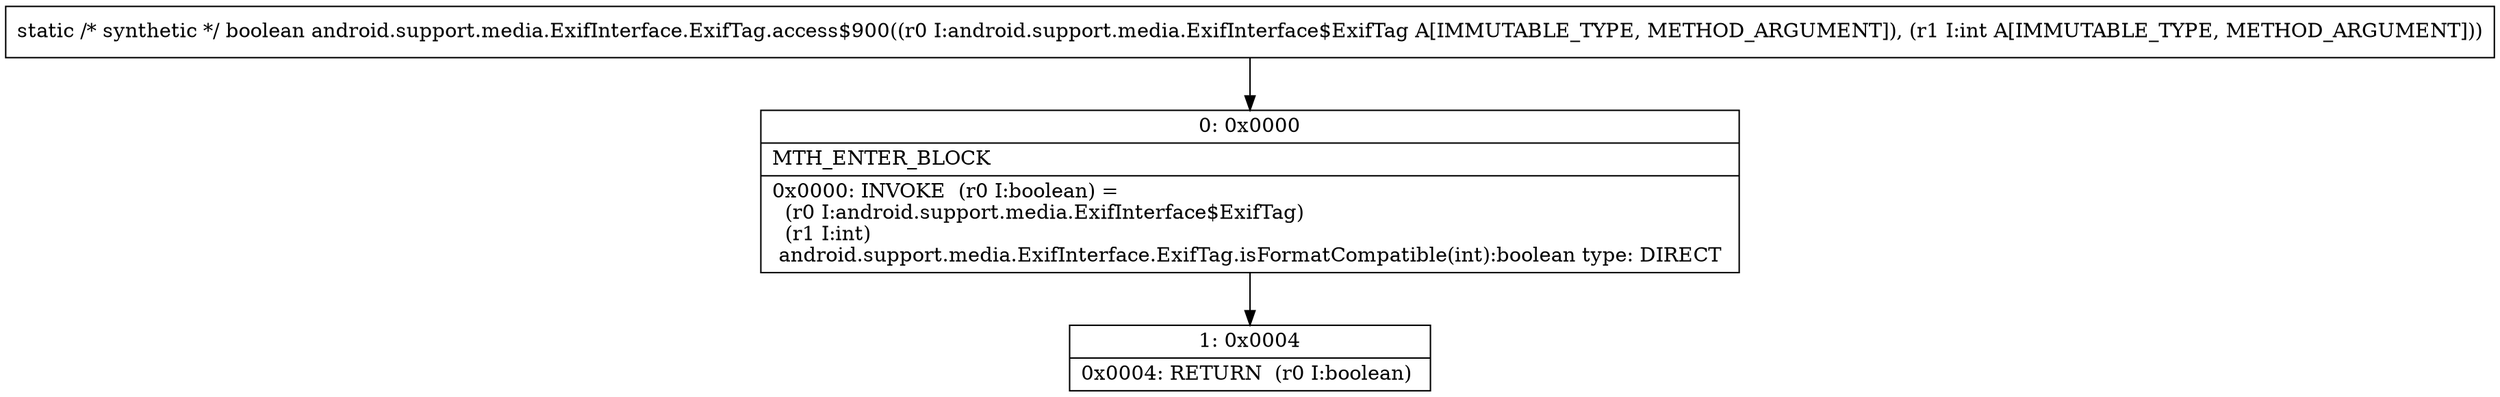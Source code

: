 digraph "CFG forandroid.support.media.ExifInterface.ExifTag.access$900(Landroid\/support\/media\/ExifInterface$ExifTag;I)Z" {
Node_0 [shape=record,label="{0\:\ 0x0000|MTH_ENTER_BLOCK\l|0x0000: INVOKE  (r0 I:boolean) = \l  (r0 I:android.support.media.ExifInterface$ExifTag)\l  (r1 I:int)\l android.support.media.ExifInterface.ExifTag.isFormatCompatible(int):boolean type: DIRECT \l}"];
Node_1 [shape=record,label="{1\:\ 0x0004|0x0004: RETURN  (r0 I:boolean) \l}"];
MethodNode[shape=record,label="{static \/* synthetic *\/ boolean android.support.media.ExifInterface.ExifTag.access$900((r0 I:android.support.media.ExifInterface$ExifTag A[IMMUTABLE_TYPE, METHOD_ARGUMENT]), (r1 I:int A[IMMUTABLE_TYPE, METHOD_ARGUMENT])) }"];
MethodNode -> Node_0;
Node_0 -> Node_1;
}

